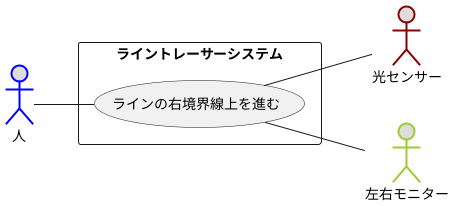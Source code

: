 @startuml ライントレーサー
    left to right direction 
    actor 人 as user #DDDDDD;line:Blue;line.bold;
    actor 光センサー as sencor #DDDDDD;line:DarkRed;line.bold;
    actor 左右モニター as monitor #DDDDDD;line:YellowGreen;line.bold;

    rectangle ライントレーサーシステム {
        usecase (ラインの右境界線上を進む) as text1
    }

    user--text1
    text1--sencor
    text1--monitor

@enduml